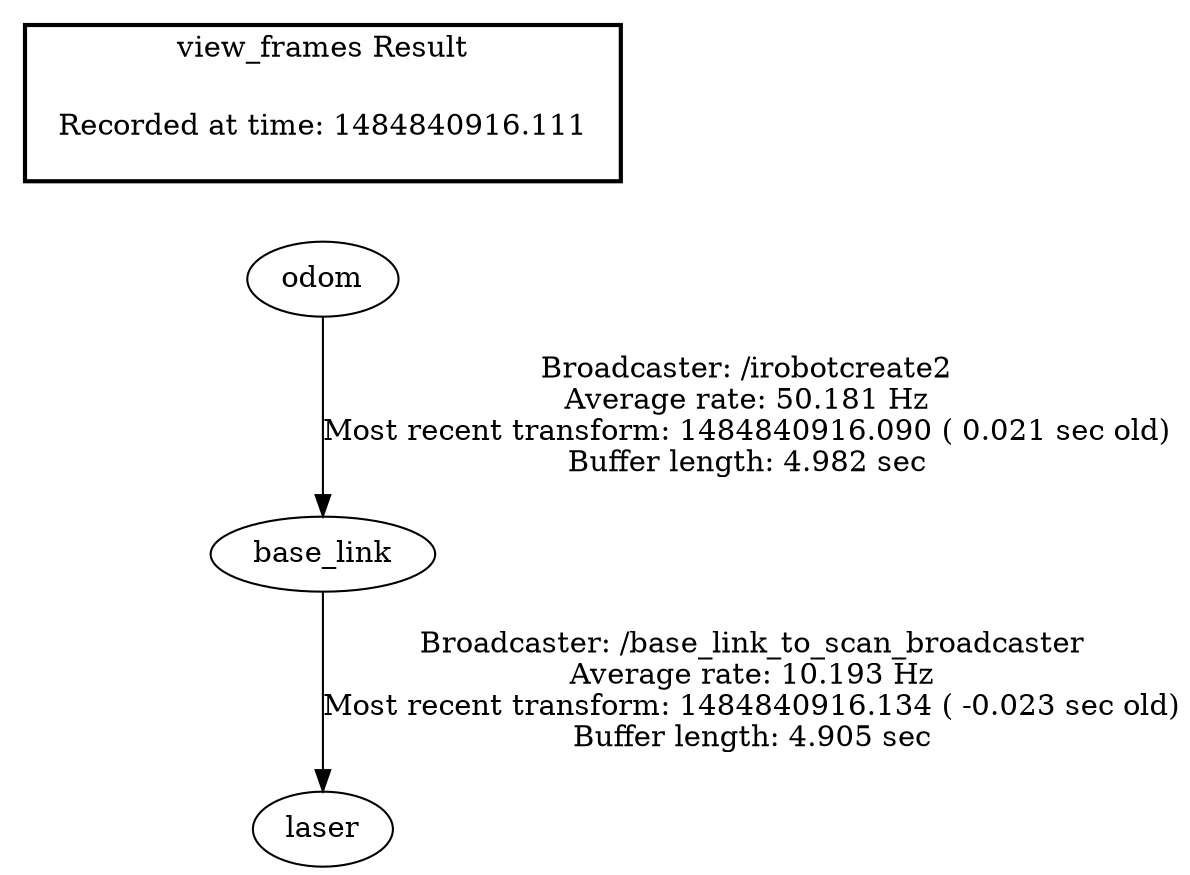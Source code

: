 digraph G {
"odom" -> "base_link"[label="Broadcaster: /irobotcreate2\nAverage rate: 50.181 Hz\nMost recent transform: 1484840916.090 ( 0.021 sec old)\nBuffer length: 4.982 sec\n"];
"base_link" -> "laser"[label="Broadcaster: /base_link_to_scan_broadcaster\nAverage rate: 10.193 Hz\nMost recent transform: 1484840916.134 ( -0.023 sec old)\nBuffer length: 4.905 sec\n"];
edge [style=invis];
 subgraph cluster_legend { style=bold; color=black; label ="view_frames Result";
"Recorded at time: 1484840916.111"[ shape=plaintext ] ;
 }->"odom";
}